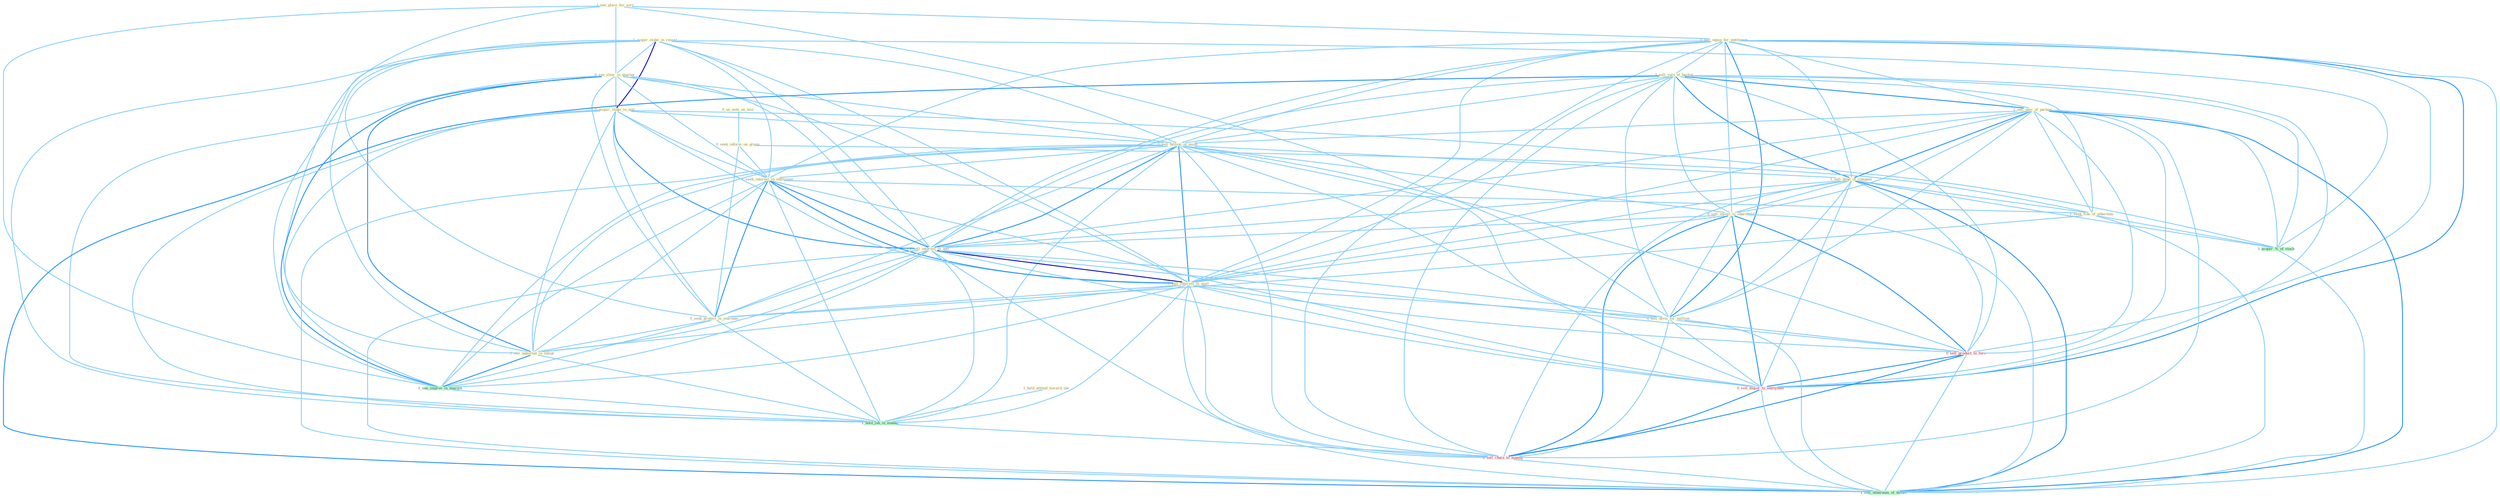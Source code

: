 Graph G{ 
    node
    [shape=polygon,style=filled,width=.5,height=.06,color="#BDFCC9",fixedsize=true,fontsize=4,
    fontcolor="#2f4f4f"];
    {node
    [color="#ffffe0", fontcolor="#8b7d6b"] "1_see_place_for_sort " "0_sell_equip_for_entitynam " "1_acquir_stake_in_resort " "0_see_slow_in_quarter " "1_sell_valu_of_basket " "0_acquir_stake_in_unit " "1_sell_piec_of_packag " "0_us_note_on_test " "1_sell_billion_in_asset " "0_seek_inform_on_group " "1_seek_interest_in_entitynam " "1_sell_bond_of_compani " "1_hold_attitud_toward_the " "0_sell_invest_to_sharehold " "1_sell_interest_in_unit " "1_sell_interest_in_mall " "1_seek_fine_of_othernum " "0_sell_divis_for_million " "0_seek_protect_in_yearnum " "1_see_opportun_in_integr "}
{node [color="#fff0f5", fontcolor="#b22222"] "0_sell_product_to_forc " "0_sell_major_to_entitynam " "0_sell_chain_to_manag "}
edge [color="#B0E2FF"];

	"1_see_place_for_sort " -- "0_sell_equip_for_entitynam " [w="1", color="#87cefa" ];
	"1_see_place_for_sort " -- "0_see_slow_in_quarter " [w="1", color="#87cefa" ];
	"1_see_place_for_sort " -- "0_sell_divis_for_million " [w="1", color="#87cefa" ];
	"1_see_place_for_sort " -- "1_see_opportun_in_integr " [w="1", color="#87cefa" ];
	"1_see_place_for_sort " -- "1_see_improv_in_margin " [w="1", color="#87cefa" ];
	"0_sell_equip_for_entitynam " -- "1_sell_valu_of_basket " [w="1", color="#87cefa" ];
	"0_sell_equip_for_entitynam " -- "1_sell_piec_of_packag " [w="1", color="#87cefa" ];
	"0_sell_equip_for_entitynam " -- "1_sell_billion_in_asset " [w="1", color="#87cefa" ];
	"0_sell_equip_for_entitynam " -- "1_seek_interest_in_entitynam " [w="1", color="#87cefa" ];
	"0_sell_equip_for_entitynam " -- "1_sell_bond_of_compani " [w="1", color="#87cefa" ];
	"0_sell_equip_for_entitynam " -- "0_sell_invest_to_sharehold " [w="1", color="#87cefa" ];
	"0_sell_equip_for_entitynam " -- "1_sell_interest_in_unit " [w="1", color="#87cefa" ];
	"0_sell_equip_for_entitynam " -- "1_sell_interest_in_mall " [w="1", color="#87cefa" ];
	"0_sell_equip_for_entitynam " -- "0_sell_divis_for_million " [w="2", color="#1e90ff" , len=0.8];
	"0_sell_equip_for_entitynam " -- "0_sell_product_to_forc " [w="1", color="#87cefa" ];
	"0_sell_equip_for_entitynam " -- "0_sell_major_to_entitynam " [w="2", color="#1e90ff" , len=0.8];
	"0_sell_equip_for_entitynam " -- "0_sell_chain_to_manag " [w="1", color="#87cefa" ];
	"0_sell_equip_for_entitynam " -- "1_sell_othernum_of_model " [w="1", color="#87cefa" ];
	"1_acquir_stake_in_resort " -- "0_see_slow_in_quarter " [w="1", color="#87cefa" ];
	"1_acquir_stake_in_resort " -- "0_acquir_stake_in_unit " [w="3", color="#0000cd" , len=0.6];
	"1_acquir_stake_in_resort " -- "1_sell_billion_in_asset " [w="1", color="#87cefa" ];
	"1_acquir_stake_in_resort " -- "1_seek_interest_in_entitynam " [w="1", color="#87cefa" ];
	"1_acquir_stake_in_resort " -- "1_sell_interest_in_unit " [w="1", color="#87cefa" ];
	"1_acquir_stake_in_resort " -- "1_sell_interest_in_mall " [w="1", color="#87cefa" ];
	"1_acquir_stake_in_resort " -- "0_seek_protect_in_yearnum " [w="1", color="#87cefa" ];
	"1_acquir_stake_in_resort " -- "1_see_opportun_in_integr " [w="1", color="#87cefa" ];
	"1_acquir_stake_in_resort " -- "1_see_improv_in_margin " [w="1", color="#87cefa" ];
	"1_acquir_stake_in_resort " -- "1_acquir_%_of_stock " [w="1", color="#87cefa" ];
	"1_acquir_stake_in_resort " -- "1_hold_job_in_manag " [w="1", color="#87cefa" ];
	"0_see_slow_in_quarter " -- "0_acquir_stake_in_unit " [w="1", color="#87cefa" ];
	"0_see_slow_in_quarter " -- "1_sell_billion_in_asset " [w="1", color="#87cefa" ];
	"0_see_slow_in_quarter " -- "1_seek_interest_in_entitynam " [w="1", color="#87cefa" ];
	"0_see_slow_in_quarter " -- "1_sell_interest_in_unit " [w="1", color="#87cefa" ];
	"0_see_slow_in_quarter " -- "1_sell_interest_in_mall " [w="1", color="#87cefa" ];
	"0_see_slow_in_quarter " -- "0_seek_protect_in_yearnum " [w="1", color="#87cefa" ];
	"0_see_slow_in_quarter " -- "1_see_opportun_in_integr " [w="2", color="#1e90ff" , len=0.8];
	"0_see_slow_in_quarter " -- "1_see_improv_in_margin " [w="2", color="#1e90ff" , len=0.8];
	"0_see_slow_in_quarter " -- "1_hold_job_in_manag " [w="1", color="#87cefa" ];
	"1_sell_valu_of_basket " -- "1_sell_piec_of_packag " [w="2", color="#1e90ff" , len=0.8];
	"1_sell_valu_of_basket " -- "1_sell_billion_in_asset " [w="1", color="#87cefa" ];
	"1_sell_valu_of_basket " -- "1_sell_bond_of_compani " [w="2", color="#1e90ff" , len=0.8];
	"1_sell_valu_of_basket " -- "0_sell_invest_to_sharehold " [w="1", color="#87cefa" ];
	"1_sell_valu_of_basket " -- "1_sell_interest_in_unit " [w="1", color="#87cefa" ];
	"1_sell_valu_of_basket " -- "1_sell_interest_in_mall " [w="1", color="#87cefa" ];
	"1_sell_valu_of_basket " -- "1_seek_fine_of_othernum " [w="1", color="#87cefa" ];
	"1_sell_valu_of_basket " -- "0_sell_divis_for_million " [w="1", color="#87cefa" ];
	"1_sell_valu_of_basket " -- "1_acquir_%_of_stock " [w="1", color="#87cefa" ];
	"1_sell_valu_of_basket " -- "0_sell_product_to_forc " [w="1", color="#87cefa" ];
	"1_sell_valu_of_basket " -- "0_sell_major_to_entitynam " [w="1", color="#87cefa" ];
	"1_sell_valu_of_basket " -- "0_sell_chain_to_manag " [w="1", color="#87cefa" ];
	"1_sell_valu_of_basket " -- "1_sell_othernum_of_model " [w="2", color="#1e90ff" , len=0.8];
	"0_acquir_stake_in_unit " -- "1_sell_billion_in_asset " [w="1", color="#87cefa" ];
	"0_acquir_stake_in_unit " -- "1_seek_interest_in_entitynam " [w="1", color="#87cefa" ];
	"0_acquir_stake_in_unit " -- "1_sell_interest_in_unit " [w="2", color="#1e90ff" , len=0.8];
	"0_acquir_stake_in_unit " -- "1_sell_interest_in_mall " [w="1", color="#87cefa" ];
	"0_acquir_stake_in_unit " -- "0_seek_protect_in_yearnum " [w="1", color="#87cefa" ];
	"0_acquir_stake_in_unit " -- "1_see_opportun_in_integr " [w="1", color="#87cefa" ];
	"0_acquir_stake_in_unit " -- "1_see_improv_in_margin " [w="1", color="#87cefa" ];
	"0_acquir_stake_in_unit " -- "1_acquir_%_of_stock " [w="1", color="#87cefa" ];
	"0_acquir_stake_in_unit " -- "1_hold_job_in_manag " [w="1", color="#87cefa" ];
	"1_sell_piec_of_packag " -- "1_sell_billion_in_asset " [w="1", color="#87cefa" ];
	"1_sell_piec_of_packag " -- "1_sell_bond_of_compani " [w="2", color="#1e90ff" , len=0.8];
	"1_sell_piec_of_packag " -- "0_sell_invest_to_sharehold " [w="1", color="#87cefa" ];
	"1_sell_piec_of_packag " -- "1_sell_interest_in_unit " [w="1", color="#87cefa" ];
	"1_sell_piec_of_packag " -- "1_sell_interest_in_mall " [w="1", color="#87cefa" ];
	"1_sell_piec_of_packag " -- "1_seek_fine_of_othernum " [w="1", color="#87cefa" ];
	"1_sell_piec_of_packag " -- "0_sell_divis_for_million " [w="1", color="#87cefa" ];
	"1_sell_piec_of_packag " -- "1_acquir_%_of_stock " [w="1", color="#87cefa" ];
	"1_sell_piec_of_packag " -- "0_sell_product_to_forc " [w="1", color="#87cefa" ];
	"1_sell_piec_of_packag " -- "0_sell_major_to_entitynam " [w="1", color="#87cefa" ];
	"1_sell_piec_of_packag " -- "0_sell_chain_to_manag " [w="1", color="#87cefa" ];
	"1_sell_piec_of_packag " -- "1_sell_othernum_of_model " [w="2", color="#1e90ff" , len=0.8];
	"0_us_note_on_test " -- "0_seek_inform_on_group " [w="1", color="#87cefa" ];
	"1_sell_billion_in_asset " -- "1_seek_interest_in_entitynam " [w="1", color="#87cefa" ];
	"1_sell_billion_in_asset " -- "1_sell_bond_of_compani " [w="1", color="#87cefa" ];
	"1_sell_billion_in_asset " -- "0_sell_invest_to_sharehold " [w="1", color="#87cefa" ];
	"1_sell_billion_in_asset " -- "1_sell_interest_in_unit " [w="2", color="#1e90ff" , len=0.8];
	"1_sell_billion_in_asset " -- "1_sell_interest_in_mall " [w="2", color="#1e90ff" , len=0.8];
	"1_sell_billion_in_asset " -- "0_sell_divis_for_million " [w="1", color="#87cefa" ];
	"1_sell_billion_in_asset " -- "0_seek_protect_in_yearnum " [w="1", color="#87cefa" ];
	"1_sell_billion_in_asset " -- "1_see_opportun_in_integr " [w="1", color="#87cefa" ];
	"1_sell_billion_in_asset " -- "1_see_improv_in_margin " [w="1", color="#87cefa" ];
	"1_sell_billion_in_asset " -- "1_hold_job_in_manag " [w="1", color="#87cefa" ];
	"1_sell_billion_in_asset " -- "0_sell_product_to_forc " [w="1", color="#87cefa" ];
	"1_sell_billion_in_asset " -- "0_sell_major_to_entitynam " [w="1", color="#87cefa" ];
	"1_sell_billion_in_asset " -- "0_sell_chain_to_manag " [w="1", color="#87cefa" ];
	"1_sell_billion_in_asset " -- "1_sell_othernum_of_model " [w="1", color="#87cefa" ];
	"0_seek_inform_on_group " -- "1_seek_interest_in_entitynam " [w="1", color="#87cefa" ];
	"0_seek_inform_on_group " -- "1_seek_fine_of_othernum " [w="1", color="#87cefa" ];
	"0_seek_inform_on_group " -- "0_seek_protect_in_yearnum " [w="1", color="#87cefa" ];
	"1_seek_interest_in_entitynam " -- "1_sell_interest_in_unit " [w="2", color="#1e90ff" , len=0.8];
	"1_seek_interest_in_entitynam " -- "1_sell_interest_in_mall " [w="2", color="#1e90ff" , len=0.8];
	"1_seek_interest_in_entitynam " -- "1_seek_fine_of_othernum " [w="1", color="#87cefa" ];
	"1_seek_interest_in_entitynam " -- "0_seek_protect_in_yearnum " [w="2", color="#1e90ff" , len=0.8];
	"1_seek_interest_in_entitynam " -- "1_see_opportun_in_integr " [w="1", color="#87cefa" ];
	"1_seek_interest_in_entitynam " -- "1_see_improv_in_margin " [w="1", color="#87cefa" ];
	"1_seek_interest_in_entitynam " -- "1_hold_job_in_manag " [w="1", color="#87cefa" ];
	"1_seek_interest_in_entitynam " -- "0_sell_major_to_entitynam " [w="1", color="#87cefa" ];
	"1_sell_bond_of_compani " -- "0_sell_invest_to_sharehold " [w="1", color="#87cefa" ];
	"1_sell_bond_of_compani " -- "1_sell_interest_in_unit " [w="1", color="#87cefa" ];
	"1_sell_bond_of_compani " -- "1_sell_interest_in_mall " [w="1", color="#87cefa" ];
	"1_sell_bond_of_compani " -- "1_seek_fine_of_othernum " [w="1", color="#87cefa" ];
	"1_sell_bond_of_compani " -- "0_sell_divis_for_million " [w="1", color="#87cefa" ];
	"1_sell_bond_of_compani " -- "1_acquir_%_of_stock " [w="1", color="#87cefa" ];
	"1_sell_bond_of_compani " -- "0_sell_product_to_forc " [w="1", color="#87cefa" ];
	"1_sell_bond_of_compani " -- "0_sell_major_to_entitynam " [w="1", color="#87cefa" ];
	"1_sell_bond_of_compani " -- "0_sell_chain_to_manag " [w="1", color="#87cefa" ];
	"1_sell_bond_of_compani " -- "1_sell_othernum_of_model " [w="2", color="#1e90ff" , len=0.8];
	"1_hold_attitud_toward_the " -- "1_hold_job_in_manag " [w="1", color="#87cefa" ];
	"0_sell_invest_to_sharehold " -- "1_sell_interest_in_unit " [w="1", color="#87cefa" ];
	"0_sell_invest_to_sharehold " -- "1_sell_interest_in_mall " [w="1", color="#87cefa" ];
	"0_sell_invest_to_sharehold " -- "0_sell_divis_for_million " [w="1", color="#87cefa" ];
	"0_sell_invest_to_sharehold " -- "0_sell_product_to_forc " [w="2", color="#1e90ff" , len=0.8];
	"0_sell_invest_to_sharehold " -- "0_sell_major_to_entitynam " [w="2", color="#1e90ff" , len=0.8];
	"0_sell_invest_to_sharehold " -- "0_sell_chain_to_manag " [w="2", color="#1e90ff" , len=0.8];
	"0_sell_invest_to_sharehold " -- "1_sell_othernum_of_model " [w="1", color="#87cefa" ];
	"1_sell_interest_in_unit " -- "1_sell_interest_in_mall " [w="3", color="#0000cd" , len=0.6];
	"1_sell_interest_in_unit " -- "0_sell_divis_for_million " [w="1", color="#87cefa" ];
	"1_sell_interest_in_unit " -- "0_seek_protect_in_yearnum " [w="1", color="#87cefa" ];
	"1_sell_interest_in_unit " -- "1_see_opportun_in_integr " [w="1", color="#87cefa" ];
	"1_sell_interest_in_unit " -- "1_see_improv_in_margin " [w="1", color="#87cefa" ];
	"1_sell_interest_in_unit " -- "1_hold_job_in_manag " [w="1", color="#87cefa" ];
	"1_sell_interest_in_unit " -- "0_sell_product_to_forc " [w="1", color="#87cefa" ];
	"1_sell_interest_in_unit " -- "0_sell_major_to_entitynam " [w="1", color="#87cefa" ];
	"1_sell_interest_in_unit " -- "0_sell_chain_to_manag " [w="1", color="#87cefa" ];
	"1_sell_interest_in_unit " -- "1_sell_othernum_of_model " [w="1", color="#87cefa" ];
	"1_sell_interest_in_mall " -- "0_sell_divis_for_million " [w="1", color="#87cefa" ];
	"1_sell_interest_in_mall " -- "0_seek_protect_in_yearnum " [w="1", color="#87cefa" ];
	"1_sell_interest_in_mall " -- "1_see_opportun_in_integr " [w="1", color="#87cefa" ];
	"1_sell_interest_in_mall " -- "1_see_improv_in_margin " [w="1", color="#87cefa" ];
	"1_sell_interest_in_mall " -- "1_hold_job_in_manag " [w="1", color="#87cefa" ];
	"1_sell_interest_in_mall " -- "0_sell_product_to_forc " [w="1", color="#87cefa" ];
	"1_sell_interest_in_mall " -- "0_sell_major_to_entitynam " [w="1", color="#87cefa" ];
	"1_sell_interest_in_mall " -- "0_sell_chain_to_manag " [w="1", color="#87cefa" ];
	"1_sell_interest_in_mall " -- "1_sell_othernum_of_model " [w="1", color="#87cefa" ];
	"1_seek_fine_of_othernum " -- "0_seek_protect_in_yearnum " [w="1", color="#87cefa" ];
	"1_seek_fine_of_othernum " -- "1_acquir_%_of_stock " [w="1", color="#87cefa" ];
	"1_seek_fine_of_othernum " -- "1_sell_othernum_of_model " [w="1", color="#87cefa" ];
	"0_sell_divis_for_million " -- "0_sell_product_to_forc " [w="1", color="#87cefa" ];
	"0_sell_divis_for_million " -- "0_sell_major_to_entitynam " [w="1", color="#87cefa" ];
	"0_sell_divis_for_million " -- "0_sell_chain_to_manag " [w="1", color="#87cefa" ];
	"0_sell_divis_for_million " -- "1_sell_othernum_of_model " [w="1", color="#87cefa" ];
	"0_seek_protect_in_yearnum " -- "1_see_opportun_in_integr " [w="1", color="#87cefa" ];
	"0_seek_protect_in_yearnum " -- "1_see_improv_in_margin " [w="1", color="#87cefa" ];
	"0_seek_protect_in_yearnum " -- "1_hold_job_in_manag " [w="1", color="#87cefa" ];
	"1_see_opportun_in_integr " -- "1_see_improv_in_margin " [w="2", color="#1e90ff" , len=0.8];
	"1_see_opportun_in_integr " -- "1_hold_job_in_manag " [w="1", color="#87cefa" ];
	"1_see_improv_in_margin " -- "1_hold_job_in_manag " [w="1", color="#87cefa" ];
	"1_acquir_%_of_stock " -- "1_sell_othernum_of_model " [w="1", color="#87cefa" ];
	"1_hold_job_in_manag " -- "0_sell_chain_to_manag " [w="1", color="#87cefa" ];
	"0_sell_product_to_forc " -- "0_sell_major_to_entitynam " [w="2", color="#1e90ff" , len=0.8];
	"0_sell_product_to_forc " -- "0_sell_chain_to_manag " [w="2", color="#1e90ff" , len=0.8];
	"0_sell_product_to_forc " -- "1_sell_othernum_of_model " [w="1", color="#87cefa" ];
	"0_sell_major_to_entitynam " -- "0_sell_chain_to_manag " [w="2", color="#1e90ff" , len=0.8];
	"0_sell_major_to_entitynam " -- "1_sell_othernum_of_model " [w="1", color="#87cefa" ];
	"0_sell_chain_to_manag " -- "1_sell_othernum_of_model " [w="1", color="#87cefa" ];
}